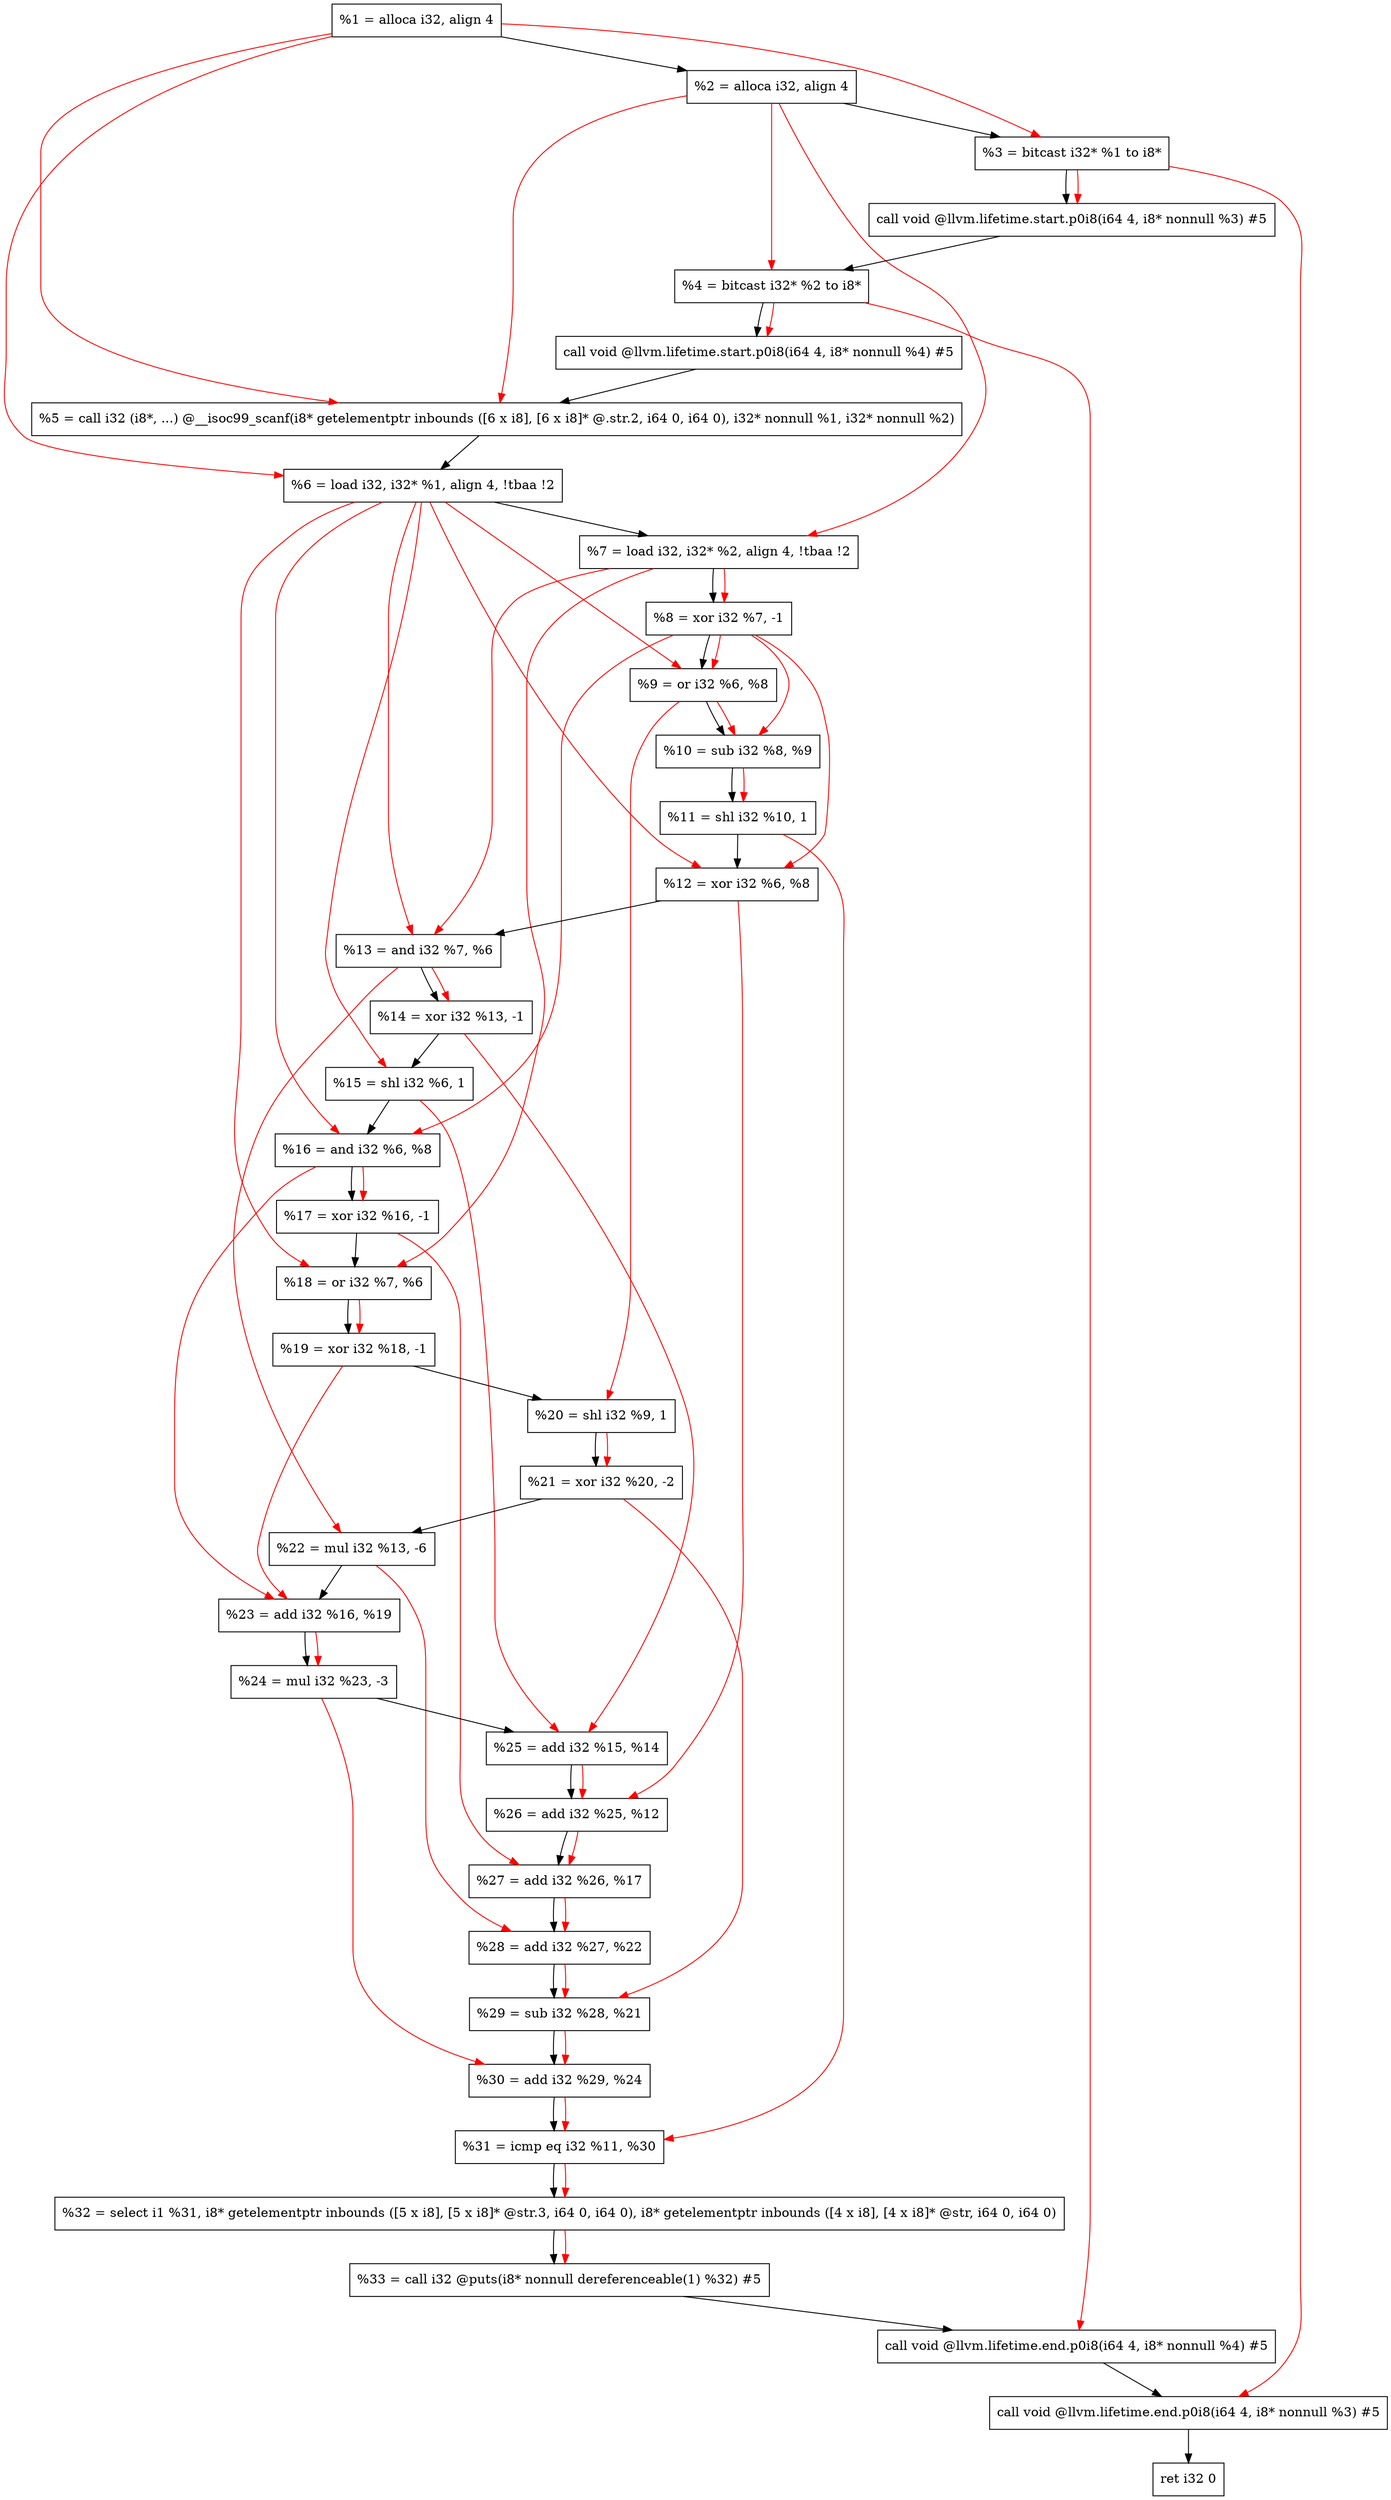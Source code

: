 digraph "DFG for'main' function" {
	Node0xaf5d28[shape=record, label="  %1 = alloca i32, align 4"];
	Node0xaf5da8[shape=record, label="  %2 = alloca i32, align 4"];
	Node0xaf5e38[shape=record, label="  %3 = bitcast i32* %1 to i8*"];
	Node0xaf6298[shape=record, label="  call void @llvm.lifetime.start.p0i8(i64 4, i8* nonnull %3) #5"];
	Node0xaf6378[shape=record, label="  %4 = bitcast i32* %2 to i8*"];
	Node0xaf6498[shape=record, label="  call void @llvm.lifetime.start.p0i8(i64 4, i8* nonnull %4) #5"];
	Node0xaf66d0[shape=record, label="  %5 = call i32 (i8*, ...) @__isoc99_scanf(i8* getelementptr inbounds ([6 x i8], [6 x i8]* @.str.2, i64 0, i64 0), i32* nonnull %1, i32* nonnull %2)"];
	Node0xaf6788[shape=record, label="  %6 = load i32, i32* %1, align 4, !tbaa !2"];
	Node0xaf76f8[shape=record, label="  %7 = load i32, i32* %2, align 4, !tbaa !2"];
	Node0xaf7d80[shape=record, label="  %8 = xor i32 %7, -1"];
	Node0xaf7df0[shape=record, label="  %9 = or i32 %6, %8"];
	Node0xaf7e60[shape=record, label="  %10 = sub i32 %8, %9"];
	Node0xaf7ed0[shape=record, label="  %11 = shl i32 %10, 1"];
	Node0xaf7f40[shape=record, label="  %12 = xor i32 %6, %8"];
	Node0xaf7fb0[shape=record, label="  %13 = and i32 %7, %6"];
	Node0xaf8020[shape=record, label="  %14 = xor i32 %13, -1"];
	Node0xaf8090[shape=record, label="  %15 = shl i32 %6, 1"];
	Node0xaf8100[shape=record, label="  %16 = and i32 %6, %8"];
	Node0xaf8170[shape=record, label="  %17 = xor i32 %16, -1"];
	Node0xaf81e0[shape=record, label="  %18 = or i32 %7, %6"];
	Node0xaf8250[shape=record, label="  %19 = xor i32 %18, -1"];
	Node0xaf82c0[shape=record, label="  %20 = shl i32 %9, 1"];
	Node0xaf8330[shape=record, label="  %21 = xor i32 %20, -2"];
	Node0xaf83a0[shape=record, label="  %22 = mul i32 %13, -6"];
	Node0xaf8410[shape=record, label="  %23 = add i32 %16, %19"];
	Node0xaf8480[shape=record, label="  %24 = mul i32 %23, -3"];
	Node0xaf84f0[shape=record, label="  %25 = add i32 %15, %14"];
	Node0xaf8560[shape=record, label="  %26 = add i32 %25, %12"];
	Node0xaf85d0[shape=record, label="  %27 = add i32 %26, %17"];
	Node0xaf8640[shape=record, label="  %28 = add i32 %27, %22"];
	Node0xaf86b0[shape=record, label="  %29 = sub i32 %28, %21"];
	Node0xaf8720[shape=record, label="  %30 = add i32 %29, %24"];
	Node0xaf8790[shape=record, label="  %31 = icmp eq i32 %11, %30"];
	Node0xa969d8[shape=record, label="  %32 = select i1 %31, i8* getelementptr inbounds ([5 x i8], [5 x i8]* @str.3, i64 0, i64 0), i8* getelementptr inbounds ([4 x i8], [4 x i8]* @str, i64 0, i64 0)"];
	Node0xaf8a30[shape=record, label="  %33 = call i32 @puts(i8* nonnull dereferenceable(1) %32) #5"];
	Node0xaf8c88[shape=record, label="  call void @llvm.lifetime.end.p0i8(i64 4, i8* nonnull %4) #5"];
	Node0xaf8de8[shape=record, label="  call void @llvm.lifetime.end.p0i8(i64 4, i8* nonnull %3) #5"];
	Node0xaf8ea8[shape=record, label="  ret i32 0"];
	Node0xaf5d28 -> Node0xaf5da8;
	Node0xaf5da8 -> Node0xaf5e38;
	Node0xaf5e38 -> Node0xaf6298;
	Node0xaf6298 -> Node0xaf6378;
	Node0xaf6378 -> Node0xaf6498;
	Node0xaf6498 -> Node0xaf66d0;
	Node0xaf66d0 -> Node0xaf6788;
	Node0xaf6788 -> Node0xaf76f8;
	Node0xaf76f8 -> Node0xaf7d80;
	Node0xaf7d80 -> Node0xaf7df0;
	Node0xaf7df0 -> Node0xaf7e60;
	Node0xaf7e60 -> Node0xaf7ed0;
	Node0xaf7ed0 -> Node0xaf7f40;
	Node0xaf7f40 -> Node0xaf7fb0;
	Node0xaf7fb0 -> Node0xaf8020;
	Node0xaf8020 -> Node0xaf8090;
	Node0xaf8090 -> Node0xaf8100;
	Node0xaf8100 -> Node0xaf8170;
	Node0xaf8170 -> Node0xaf81e0;
	Node0xaf81e0 -> Node0xaf8250;
	Node0xaf8250 -> Node0xaf82c0;
	Node0xaf82c0 -> Node0xaf8330;
	Node0xaf8330 -> Node0xaf83a0;
	Node0xaf83a0 -> Node0xaf8410;
	Node0xaf8410 -> Node0xaf8480;
	Node0xaf8480 -> Node0xaf84f0;
	Node0xaf84f0 -> Node0xaf8560;
	Node0xaf8560 -> Node0xaf85d0;
	Node0xaf85d0 -> Node0xaf8640;
	Node0xaf8640 -> Node0xaf86b0;
	Node0xaf86b0 -> Node0xaf8720;
	Node0xaf8720 -> Node0xaf8790;
	Node0xaf8790 -> Node0xa969d8;
	Node0xa969d8 -> Node0xaf8a30;
	Node0xaf8a30 -> Node0xaf8c88;
	Node0xaf8c88 -> Node0xaf8de8;
	Node0xaf8de8 -> Node0xaf8ea8;
edge [color=red]
	Node0xaf5d28 -> Node0xaf5e38;
	Node0xaf5e38 -> Node0xaf6298;
	Node0xaf5da8 -> Node0xaf6378;
	Node0xaf6378 -> Node0xaf6498;
	Node0xaf5d28 -> Node0xaf66d0;
	Node0xaf5da8 -> Node0xaf66d0;
	Node0xaf5d28 -> Node0xaf6788;
	Node0xaf5da8 -> Node0xaf76f8;
	Node0xaf76f8 -> Node0xaf7d80;
	Node0xaf6788 -> Node0xaf7df0;
	Node0xaf7d80 -> Node0xaf7df0;
	Node0xaf7d80 -> Node0xaf7e60;
	Node0xaf7df0 -> Node0xaf7e60;
	Node0xaf7e60 -> Node0xaf7ed0;
	Node0xaf6788 -> Node0xaf7f40;
	Node0xaf7d80 -> Node0xaf7f40;
	Node0xaf76f8 -> Node0xaf7fb0;
	Node0xaf6788 -> Node0xaf7fb0;
	Node0xaf7fb0 -> Node0xaf8020;
	Node0xaf6788 -> Node0xaf8090;
	Node0xaf6788 -> Node0xaf8100;
	Node0xaf7d80 -> Node0xaf8100;
	Node0xaf8100 -> Node0xaf8170;
	Node0xaf76f8 -> Node0xaf81e0;
	Node0xaf6788 -> Node0xaf81e0;
	Node0xaf81e0 -> Node0xaf8250;
	Node0xaf7df0 -> Node0xaf82c0;
	Node0xaf82c0 -> Node0xaf8330;
	Node0xaf7fb0 -> Node0xaf83a0;
	Node0xaf8100 -> Node0xaf8410;
	Node0xaf8250 -> Node0xaf8410;
	Node0xaf8410 -> Node0xaf8480;
	Node0xaf8090 -> Node0xaf84f0;
	Node0xaf8020 -> Node0xaf84f0;
	Node0xaf84f0 -> Node0xaf8560;
	Node0xaf7f40 -> Node0xaf8560;
	Node0xaf8560 -> Node0xaf85d0;
	Node0xaf8170 -> Node0xaf85d0;
	Node0xaf85d0 -> Node0xaf8640;
	Node0xaf83a0 -> Node0xaf8640;
	Node0xaf8640 -> Node0xaf86b0;
	Node0xaf8330 -> Node0xaf86b0;
	Node0xaf86b0 -> Node0xaf8720;
	Node0xaf8480 -> Node0xaf8720;
	Node0xaf7ed0 -> Node0xaf8790;
	Node0xaf8720 -> Node0xaf8790;
	Node0xaf8790 -> Node0xa969d8;
	Node0xa969d8 -> Node0xaf8a30;
	Node0xaf6378 -> Node0xaf8c88;
	Node0xaf5e38 -> Node0xaf8de8;
}
